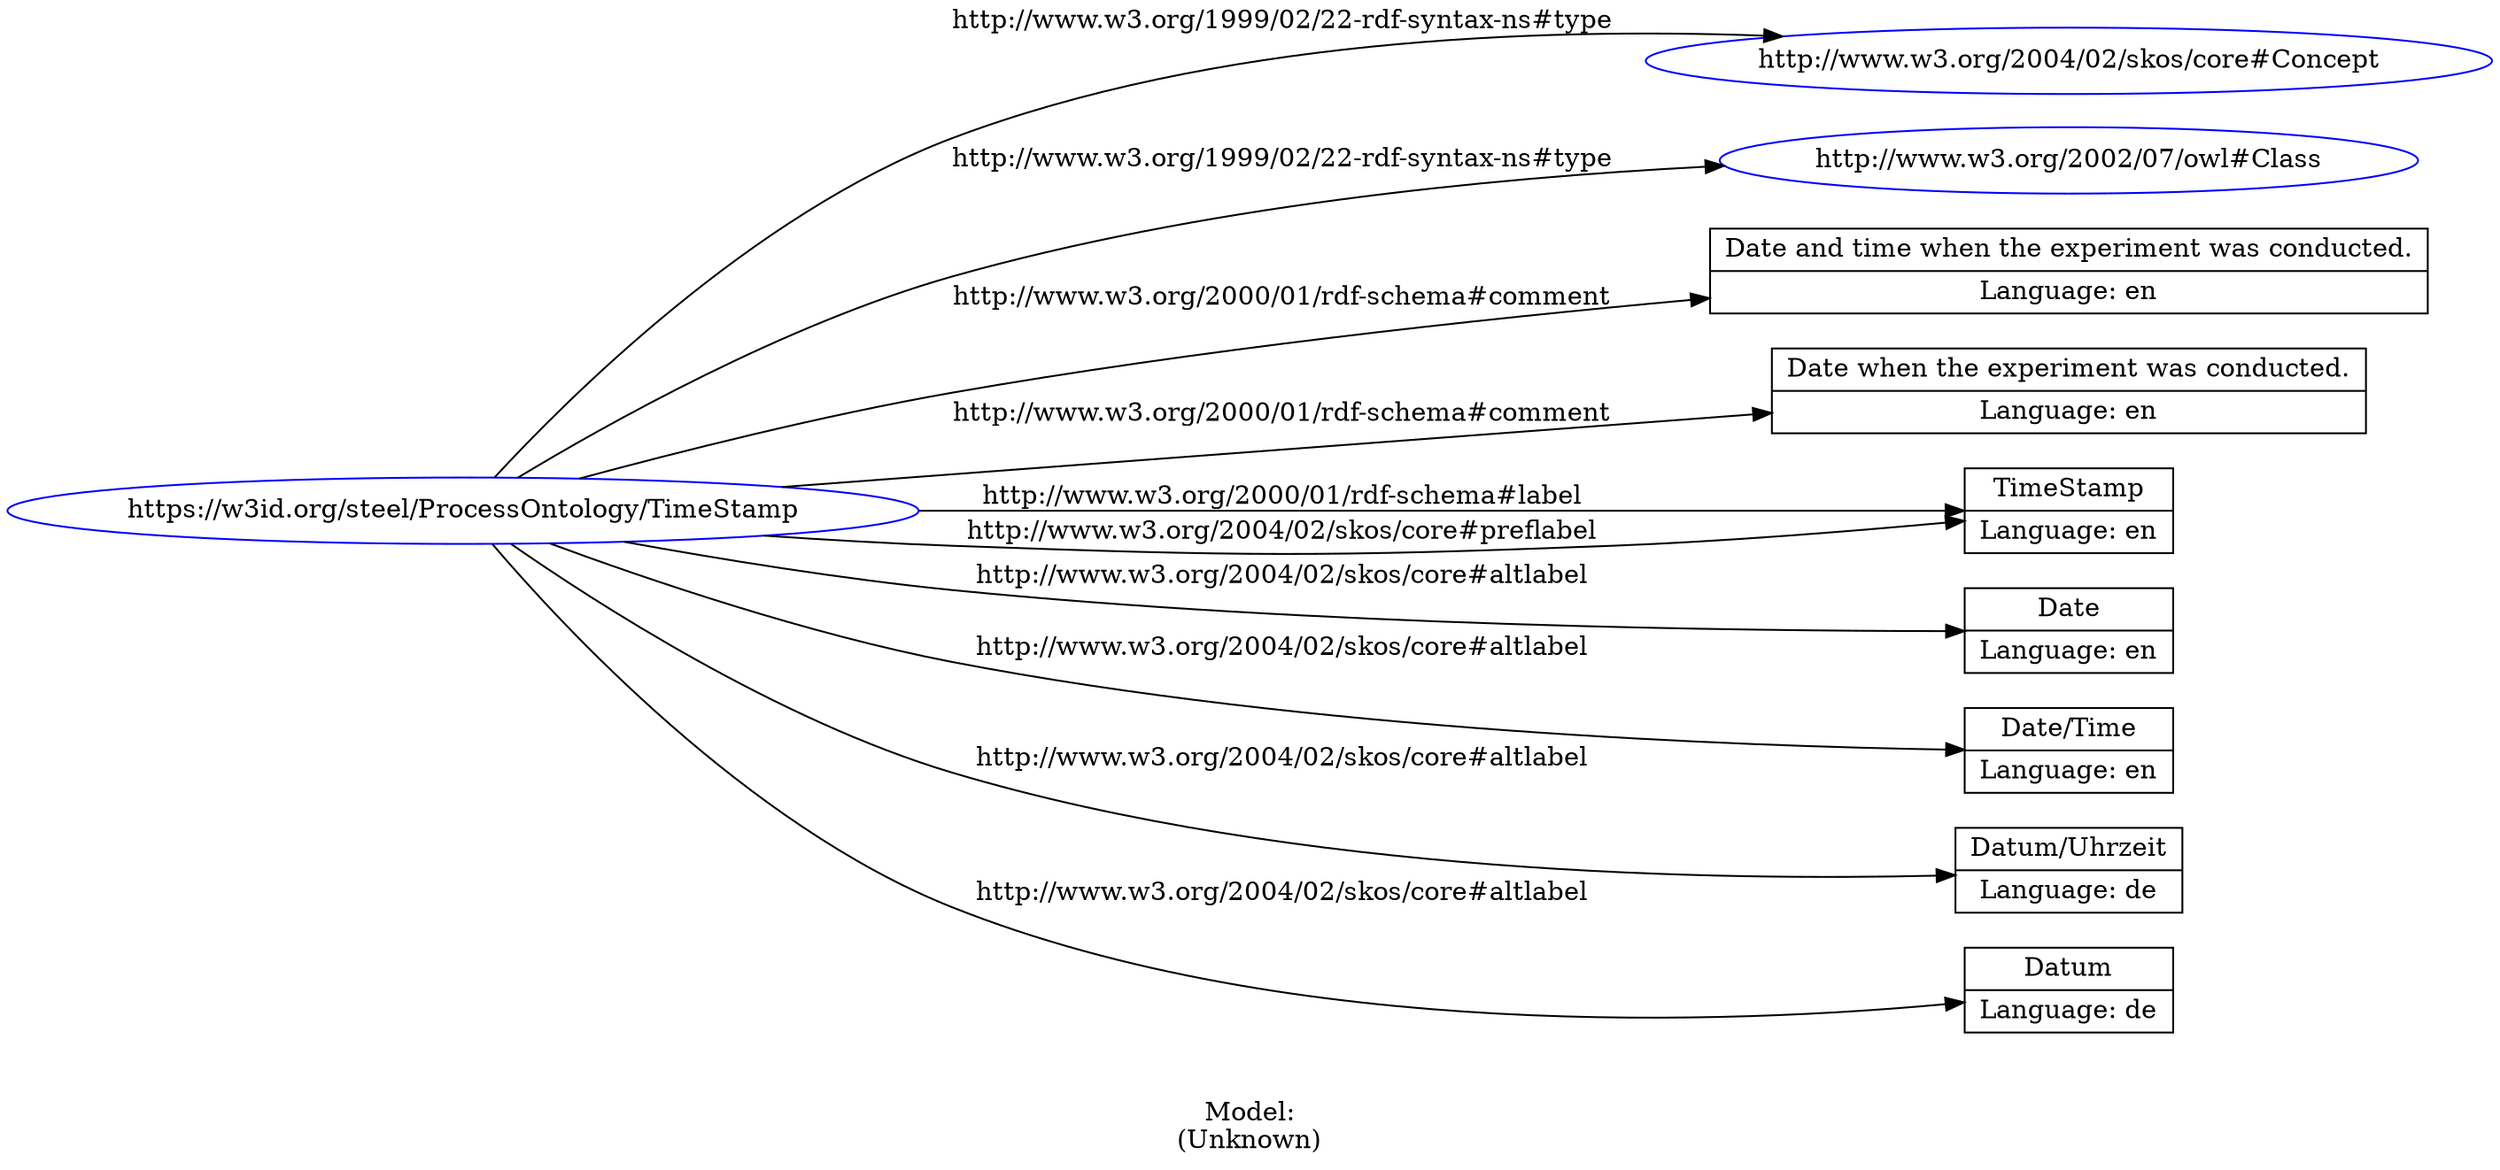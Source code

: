 digraph {
	rankdir = LR;
	charset="utf-8";

	"Rhttps://w3id.org/steel/ProcessOntology/TimeStamp" -> "Rhttp://www.w3.org/2004/02/skos/core#Concept" [ label="http://www.w3.org/1999/02/22-rdf-syntax-ns#type" ];
	"Rhttps://w3id.org/steel/ProcessOntology/TimeStamp" -> "Rhttp://www.w3.org/2002/07/owl#Class" [ label="http://www.w3.org/1999/02/22-rdf-syntax-ns#type" ];
	"Rhttps://w3id.org/steel/ProcessOntology/TimeStamp" -> "LDate and time when the experiment was conducted.|Language: en" [ label="http://www.w3.org/2000/01/rdf-schema#comment" ];
	"Rhttps://w3id.org/steel/ProcessOntology/TimeStamp" -> "LDate when the experiment was conducted.|Language: en" [ label="http://www.w3.org/2000/01/rdf-schema#comment" ];
	"Rhttps://w3id.org/steel/ProcessOntology/TimeStamp" -> "LTimeStamp|Language: en" [ label="http://www.w3.org/2000/01/rdf-schema#label" ];
	"Rhttps://w3id.org/steel/ProcessOntology/TimeStamp" -> "LDate|Language: en" [ label="http://www.w3.org/2004/02/skos/core#altlabel" ];
	"Rhttps://w3id.org/steel/ProcessOntology/TimeStamp" -> "LDate/Time|Language: en" [ label="http://www.w3.org/2004/02/skos/core#altlabel" ];
	"Rhttps://w3id.org/steel/ProcessOntology/TimeStamp" -> "LDatum/Uhrzeit|Language: de" [ label="http://www.w3.org/2004/02/skos/core#altlabel" ];
	"Rhttps://w3id.org/steel/ProcessOntology/TimeStamp" -> "LDatum|Language: de" [ label="http://www.w3.org/2004/02/skos/core#altlabel" ];
	"Rhttps://w3id.org/steel/ProcessOntology/TimeStamp" -> "LTimeStamp|Language: en" [ label="http://www.w3.org/2004/02/skos/core#preflabel" ];

	// Resources
	"Rhttps://w3id.org/steel/ProcessOntology/TimeStamp" [ label="https://w3id.org/steel/ProcessOntology/TimeStamp", shape = ellipse, color = blue ];
	"Rhttp://www.w3.org/2004/02/skos/core#Concept" [ label="http://www.w3.org/2004/02/skos/core#Concept", shape = ellipse, color = blue ];
	"Rhttp://www.w3.org/2002/07/owl#Class" [ label="http://www.w3.org/2002/07/owl#Class", shape = ellipse, color = blue ];

	// Anonymous nodes

	// Literals
	"LDate and time when the experiment was conducted.|Language: en" [ label="Date and time when the experiment was conducted.|Language: en", shape = record ];
	"LDate when the experiment was conducted.|Language: en" [ label="Date when the experiment was conducted.|Language: en", shape = record ];
	"LTimeStamp|Language: en" [ label="TimeStamp|Language: en", shape = record ];
	"LDate|Language: en" [ label="Date|Language: en", shape = record ];
	"LDate/Time|Language: en" [ label="Date/Time|Language: en", shape = record ];
	"LDatum/Uhrzeit|Language: de" [ label="Datum/Uhrzeit|Language: de", shape = record ];
	"LDatum|Language: de" [ label="Datum|Language: de", shape = record ];

	label="\n\nModel:\n(Unknown)";
}
